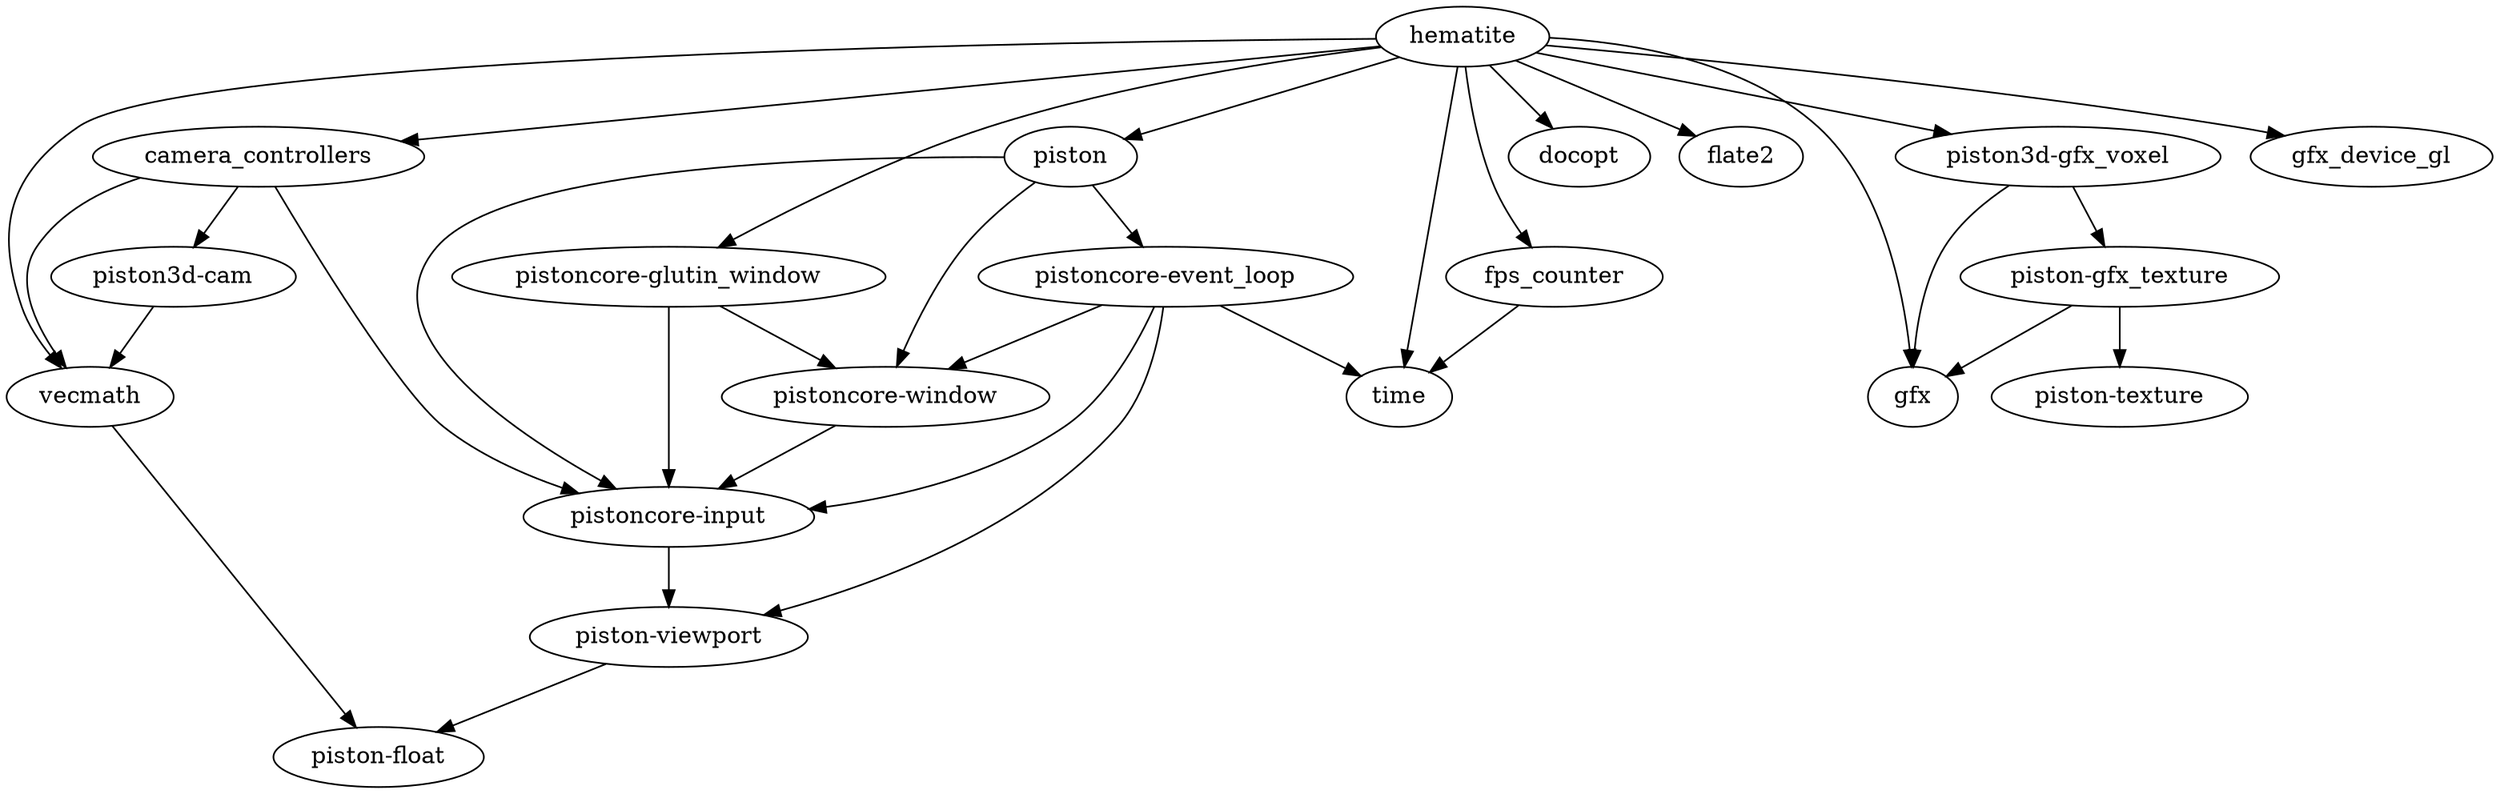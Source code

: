 digraph dependencies {
	N0[label="hematite"];
	N2[label="camera_controllers"];
	N3[label="docopt"];
	N4[label="flate2"];
	N5[label="fps_counter"];
	N6[label="gfx"];
	N7[label="gfx_device_gl"];
	N10[label="piston"];
	N11[label="piston3d-gfx_voxel"];
	N12[label="pistoncore-glutin_window"];
	N15[label="time"];
	N16[label="vecmath"];
	N26[label="piston3d-cam"];
	N27[label="pistoncore-input"];
	N89[label="pistoncore-event_loop"];
	N90[label="pistoncore-window"];
	N91[label="piston-float"];
	N92[label="piston-gfx_texture"];
	N93[label="piston-texture"];
	N94[label="piston-viewport"];
	N0 -> N2[label=""];
	N0 -> N3[label=""];
	N0 -> N4[label=""];
	N0 -> N5[label=""];
	N0 -> N6[label=""];
	N0 -> N7[label=""];
	N0 -> N10[label=""];
	N0 -> N11[label=""];
	N0 -> N12[label=""];
	N0 -> N15[label=""];
	N0 -> N16[label=""];
	N2 -> N16[label=""];
	N2 -> N26[label=""];
	N2 -> N27[label=""];
	N5 -> N15[label=""];
	N10 -> N27[label=""];
	N10 -> N89[label=""];
	N10 -> N90[label=""];
	N11 -> N6[label=""];
	N11 -> N92[label=""];
	N12 -> N27[label=""];
	N12 -> N90[label=""];
	N16 -> N91[label=""];
	N26 -> N16[label=""];
	N27 -> N94[label=""];
	N89 -> N15[label=""];
	N89 -> N27[label=""];
	N89 -> N90[label=""];
	N89 -> N94[label=""];
	N90 -> N27[label=""];
	N92 -> N6[label=""];
	N92 -> N93[label=""];
	N94 -> N91[label=""];
}
